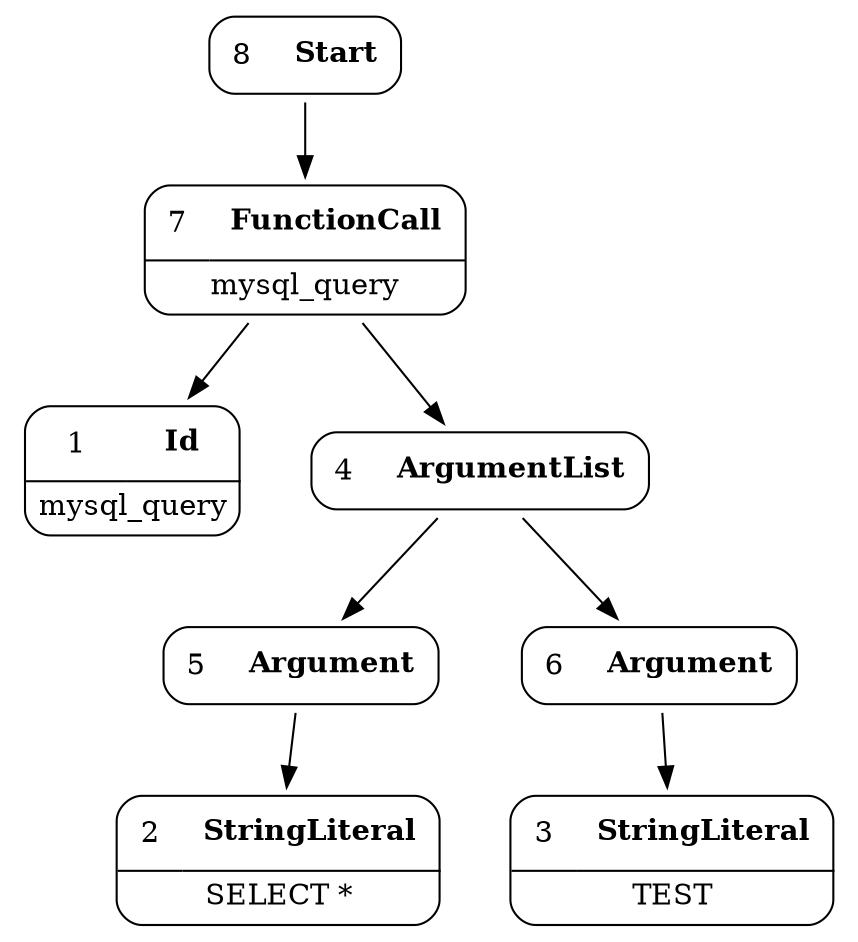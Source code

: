 digraph ast {
node [shape=none];
1 [label=<<TABLE border='1' cellspacing='0' cellpadding='10' style='rounded' ><TR><TD border='0'>1</TD><TD border='0'><B>Id</B></TD></TR><HR/><TR><TD border='0' cellpadding='5' colspan='2'>mysql_query</TD></TR></TABLE>>];
2 [label=<<TABLE border='1' cellspacing='0' cellpadding='10' style='rounded' ><TR><TD border='0'>2</TD><TD border='0'><B>StringLiteral</B></TD></TR><HR/><TR><TD border='0' cellpadding='5' colspan='2'>SELECT *</TD></TR></TABLE>>];
3 [label=<<TABLE border='1' cellspacing='0' cellpadding='10' style='rounded' ><TR><TD border='0'>3</TD><TD border='0'><B>StringLiteral</B></TD></TR><HR/><TR><TD border='0' cellpadding='5' colspan='2'>TEST</TD></TR></TABLE>>];
4 [label=<<TABLE border='1' cellspacing='0' cellpadding='10' style='rounded' ><TR><TD border='0'>4</TD><TD border='0'><B>ArgumentList</B></TD></TR></TABLE>>];
4 -> 5 [weight=10];
4 -> 6 [weight=10];
5 [label=<<TABLE border='1' cellspacing='0' cellpadding='10' style='rounded' ><TR><TD border='0'>5</TD><TD border='0'><B>Argument</B></TD></TR></TABLE>>];
5 -> 2 [weight=10];
6 [label=<<TABLE border='1' cellspacing='0' cellpadding='10' style='rounded' ><TR><TD border='0'>6</TD><TD border='0'><B>Argument</B></TD></TR></TABLE>>];
6 -> 3 [weight=10];
7 [label=<<TABLE border='1' cellspacing='0' cellpadding='10' style='rounded' ><TR><TD border='0'>7</TD><TD border='0'><B>FunctionCall</B></TD></TR><HR/><TR><TD border='0' cellpadding='5' colspan='2'>mysql_query</TD></TR></TABLE>>];
7 -> 1 [weight=10];
7 -> 4 [weight=10];
8 [label=<<TABLE border='1' cellspacing='0' cellpadding='10' style='rounded' ><TR><TD border='0'>8</TD><TD border='0'><B>Start</B></TD></TR></TABLE>>];
8 -> 7 [weight=10];
}
